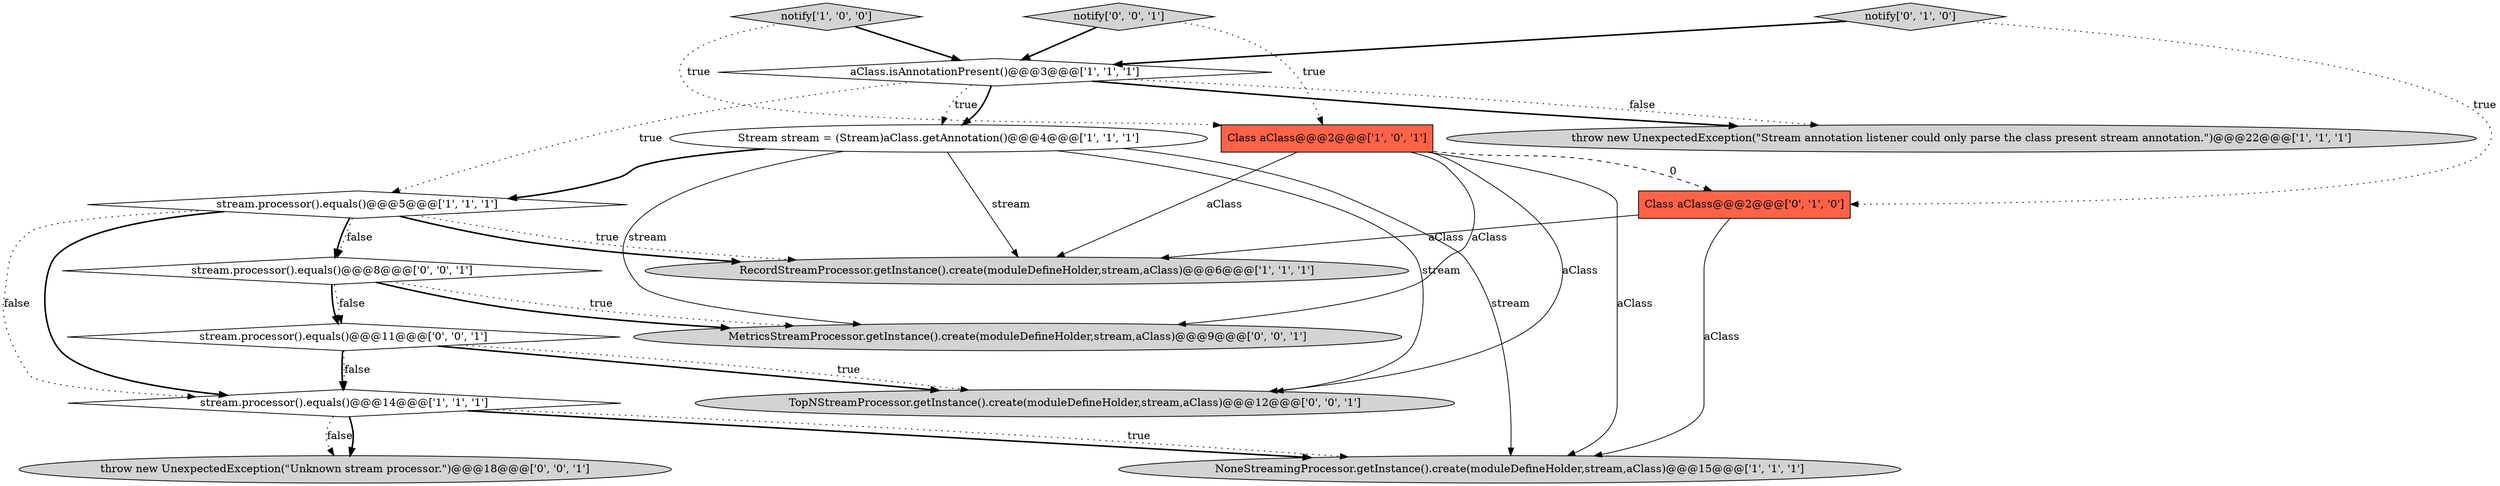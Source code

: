digraph {
11 [style = filled, label = "throw new UnexpectedException(\"Unknown stream processor.\")@@@18@@@['0', '0', '1']", fillcolor = lightgray, shape = ellipse image = "AAA0AAABBB3BBB"];
4 [style = filled, label = "NoneStreamingProcessor.getInstance().create(moduleDefineHolder,stream,aClass)@@@15@@@['1', '1', '1']", fillcolor = lightgray, shape = ellipse image = "AAA0AAABBB1BBB"];
14 [style = filled, label = "TopNStreamProcessor.getInstance().create(moduleDefineHolder,stream,aClass)@@@12@@@['0', '0', '1']", fillcolor = lightgray, shape = ellipse image = "AAA0AAABBB3BBB"];
2 [style = filled, label = "aClass.isAnnotationPresent()@@@3@@@['1', '1', '1']", fillcolor = white, shape = diamond image = "AAA0AAABBB1BBB"];
9 [style = filled, label = "Class aClass@@@2@@@['0', '1', '0']", fillcolor = tomato, shape = box image = "AAA1AAABBB2BBB"];
3 [style = filled, label = "Stream stream = (Stream)aClass.getAnnotation()@@@4@@@['1', '1', '1']", fillcolor = white, shape = ellipse image = "AAA0AAABBB1BBB"];
16 [style = filled, label = "stream.processor().equals()@@@8@@@['0', '0', '1']", fillcolor = white, shape = diamond image = "AAA0AAABBB3BBB"];
8 [style = filled, label = "notify['1', '0', '0']", fillcolor = lightgray, shape = diamond image = "AAA0AAABBB1BBB"];
0 [style = filled, label = "RecordStreamProcessor.getInstance().create(moduleDefineHolder,stream,aClass)@@@6@@@['1', '1', '1']", fillcolor = lightgray, shape = ellipse image = "AAA0AAABBB1BBB"];
12 [style = filled, label = "notify['0', '0', '1']", fillcolor = lightgray, shape = diamond image = "AAA0AAABBB3BBB"];
7 [style = filled, label = "stream.processor().equals()@@@5@@@['1', '1', '1']", fillcolor = white, shape = diamond image = "AAA0AAABBB1BBB"];
1 [style = filled, label = "Class aClass@@@2@@@['1', '0', '1']", fillcolor = tomato, shape = box image = "AAA0AAABBB1BBB"];
6 [style = filled, label = "stream.processor().equals()@@@14@@@['1', '1', '1']", fillcolor = white, shape = diamond image = "AAA0AAABBB1BBB"];
5 [style = filled, label = "throw new UnexpectedException(\"Stream annotation listener could only parse the class present stream annotation.\")@@@22@@@['1', '1', '1']", fillcolor = lightgray, shape = ellipse image = "AAA0AAABBB1BBB"];
13 [style = filled, label = "MetricsStreamProcessor.getInstance().create(moduleDefineHolder,stream,aClass)@@@9@@@['0', '0', '1']", fillcolor = lightgray, shape = ellipse image = "AAA0AAABBB3BBB"];
15 [style = filled, label = "stream.processor().equals()@@@11@@@['0', '0', '1']", fillcolor = white, shape = diamond image = "AAA0AAABBB3BBB"];
10 [style = filled, label = "notify['0', '1', '0']", fillcolor = lightgray, shape = diamond image = "AAA0AAABBB2BBB"];
2->3 [style = dotted, label="true"];
6->11 [style = dotted, label="false"];
16->15 [style = bold, label=""];
16->13 [style = bold, label=""];
15->14 [style = bold, label=""];
16->13 [style = dotted, label="true"];
1->13 [style = solid, label="aClass"];
16->15 [style = dotted, label="false"];
2->3 [style = bold, label=""];
3->0 [style = solid, label="stream"];
12->1 [style = dotted, label="true"];
15->6 [style = dotted, label="false"];
3->14 [style = solid, label="stream"];
1->9 [style = dashed, label="0"];
7->0 [style = bold, label=""];
15->6 [style = bold, label=""];
3->13 [style = solid, label="stream"];
15->14 [style = dotted, label="true"];
7->0 [style = dotted, label="true"];
10->9 [style = dotted, label="true"];
9->4 [style = solid, label="aClass"];
7->6 [style = dotted, label="false"];
1->4 [style = solid, label="aClass"];
8->1 [style = dotted, label="true"];
6->4 [style = bold, label=""];
12->2 [style = bold, label=""];
6->4 [style = dotted, label="true"];
8->2 [style = bold, label=""];
3->7 [style = bold, label=""];
7->16 [style = dotted, label="false"];
1->14 [style = solid, label="aClass"];
2->7 [style = dotted, label="true"];
2->5 [style = dotted, label="false"];
6->11 [style = bold, label=""];
7->6 [style = bold, label=""];
9->0 [style = solid, label="aClass"];
7->16 [style = bold, label=""];
10->2 [style = bold, label=""];
3->4 [style = solid, label="stream"];
1->0 [style = solid, label="aClass"];
2->5 [style = bold, label=""];
}
